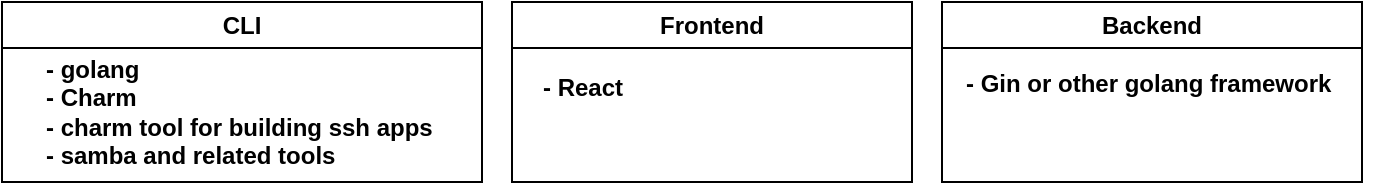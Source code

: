 <mxfile version="24.3.1" type="github">
  <diagram name="Page-1" id="8j3W_qDydUsUUFMx35oo">
    <mxGraphModel dx="1434" dy="766" grid="1" gridSize="10" guides="1" tooltips="1" connect="1" arrows="1" fold="1" page="1" pageScale="1" pageWidth="850" pageHeight="1100" math="0" shadow="0">
      <root>
        <mxCell id="0" />
        <mxCell id="1" parent="0" />
        <mxCell id="jnwht9hxHKNwCcqdQKuF-1" value="CLI" style="swimlane;whiteSpace=wrap;html=1;" vertex="1" parent="1">
          <mxGeometry x="110" y="70" width="240" height="90" as="geometry" />
        </mxCell>
        <mxCell id="jnwht9hxHKNwCcqdQKuF-4" value="&lt;div align=&quot;left&quot;&gt;&lt;b&gt;- golang&lt;/b&gt;&lt;/div&gt;&lt;div align=&quot;left&quot;&gt;&lt;b&gt;- Charm&lt;/b&gt;&lt;/div&gt;&lt;div align=&quot;left&quot;&gt;&lt;b&gt;- charm tool for building ssh apps&lt;/b&gt;&lt;/div&gt;&lt;div align=&quot;left&quot;&gt;&lt;b&gt;- samba and related tools&lt;br&gt;&lt;/b&gt;&lt;/div&gt;" style="text;html=1;align=left;verticalAlign=middle;resizable=0;points=[];autosize=1;strokeColor=none;fillColor=none;" vertex="1" parent="jnwht9hxHKNwCcqdQKuF-1">
          <mxGeometry x="20" y="20" width="220" height="70" as="geometry" />
        </mxCell>
        <mxCell id="jnwht9hxHKNwCcqdQKuF-2" value="Frontend" style="swimlane;whiteSpace=wrap;html=1;" vertex="1" parent="1">
          <mxGeometry x="365" y="70" width="200" height="90" as="geometry" />
        </mxCell>
        <mxCell id="jnwht9hxHKNwCcqdQKuF-3" value="Backend" style="swimlane;whiteSpace=wrap;html=1;" vertex="1" parent="1">
          <mxGeometry x="580" y="70" width="210" height="90" as="geometry" />
        </mxCell>
        <mxCell id="jnwht9hxHKNwCcqdQKuF-6" value="&lt;div align=&quot;left&quot;&gt;&lt;b&gt;- Gin or other golang framework&lt;/b&gt;&lt;/div&gt;&lt;div align=&quot;left&quot;&gt;&lt;b&gt;&lt;br&gt;&lt;/b&gt;&lt;/div&gt;" style="text;html=1;align=left;verticalAlign=middle;resizable=0;points=[];autosize=1;strokeColor=none;fillColor=none;" vertex="1" parent="jnwht9hxHKNwCcqdQKuF-3">
          <mxGeometry x="10" y="28" width="210" height="40" as="geometry" />
        </mxCell>
        <mxCell id="jnwht9hxHKNwCcqdQKuF-5" value="&lt;b&gt;- React &lt;/b&gt;" style="text;html=1;align=center;verticalAlign=middle;resizable=0;points=[];autosize=1;strokeColor=none;fillColor=none;" vertex="1" parent="1">
          <mxGeometry x="370" y="98" width="60" height="30" as="geometry" />
        </mxCell>
      </root>
    </mxGraphModel>
  </diagram>
</mxfile>
